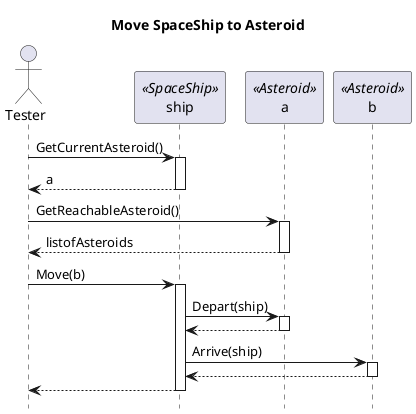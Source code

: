@startuml
hide footbox
title Move SpaceShip to Asteroid


actor Tester as Tester


participant ship as ship <<SpaceShip>>

participant a as a <<Asteroid>>
participant b as b <<Asteroid>>

Tester -> ship ++ : GetCurrentAsteroid()
ship --> Tester: a
deactivate ship

Tester -> a : GetReachableAsteroid()
activate a

a --> Tester : listofAsteroids
deactivate a

Tester -> ship : Move(b)
activate ship

ship -> a ++: Depart(ship)
a --> ship
deactivate a

ship -> b ++ : Arrive(ship)

b --> ship
deactivate b

ship --> Tester
deactivate ship

@enduml